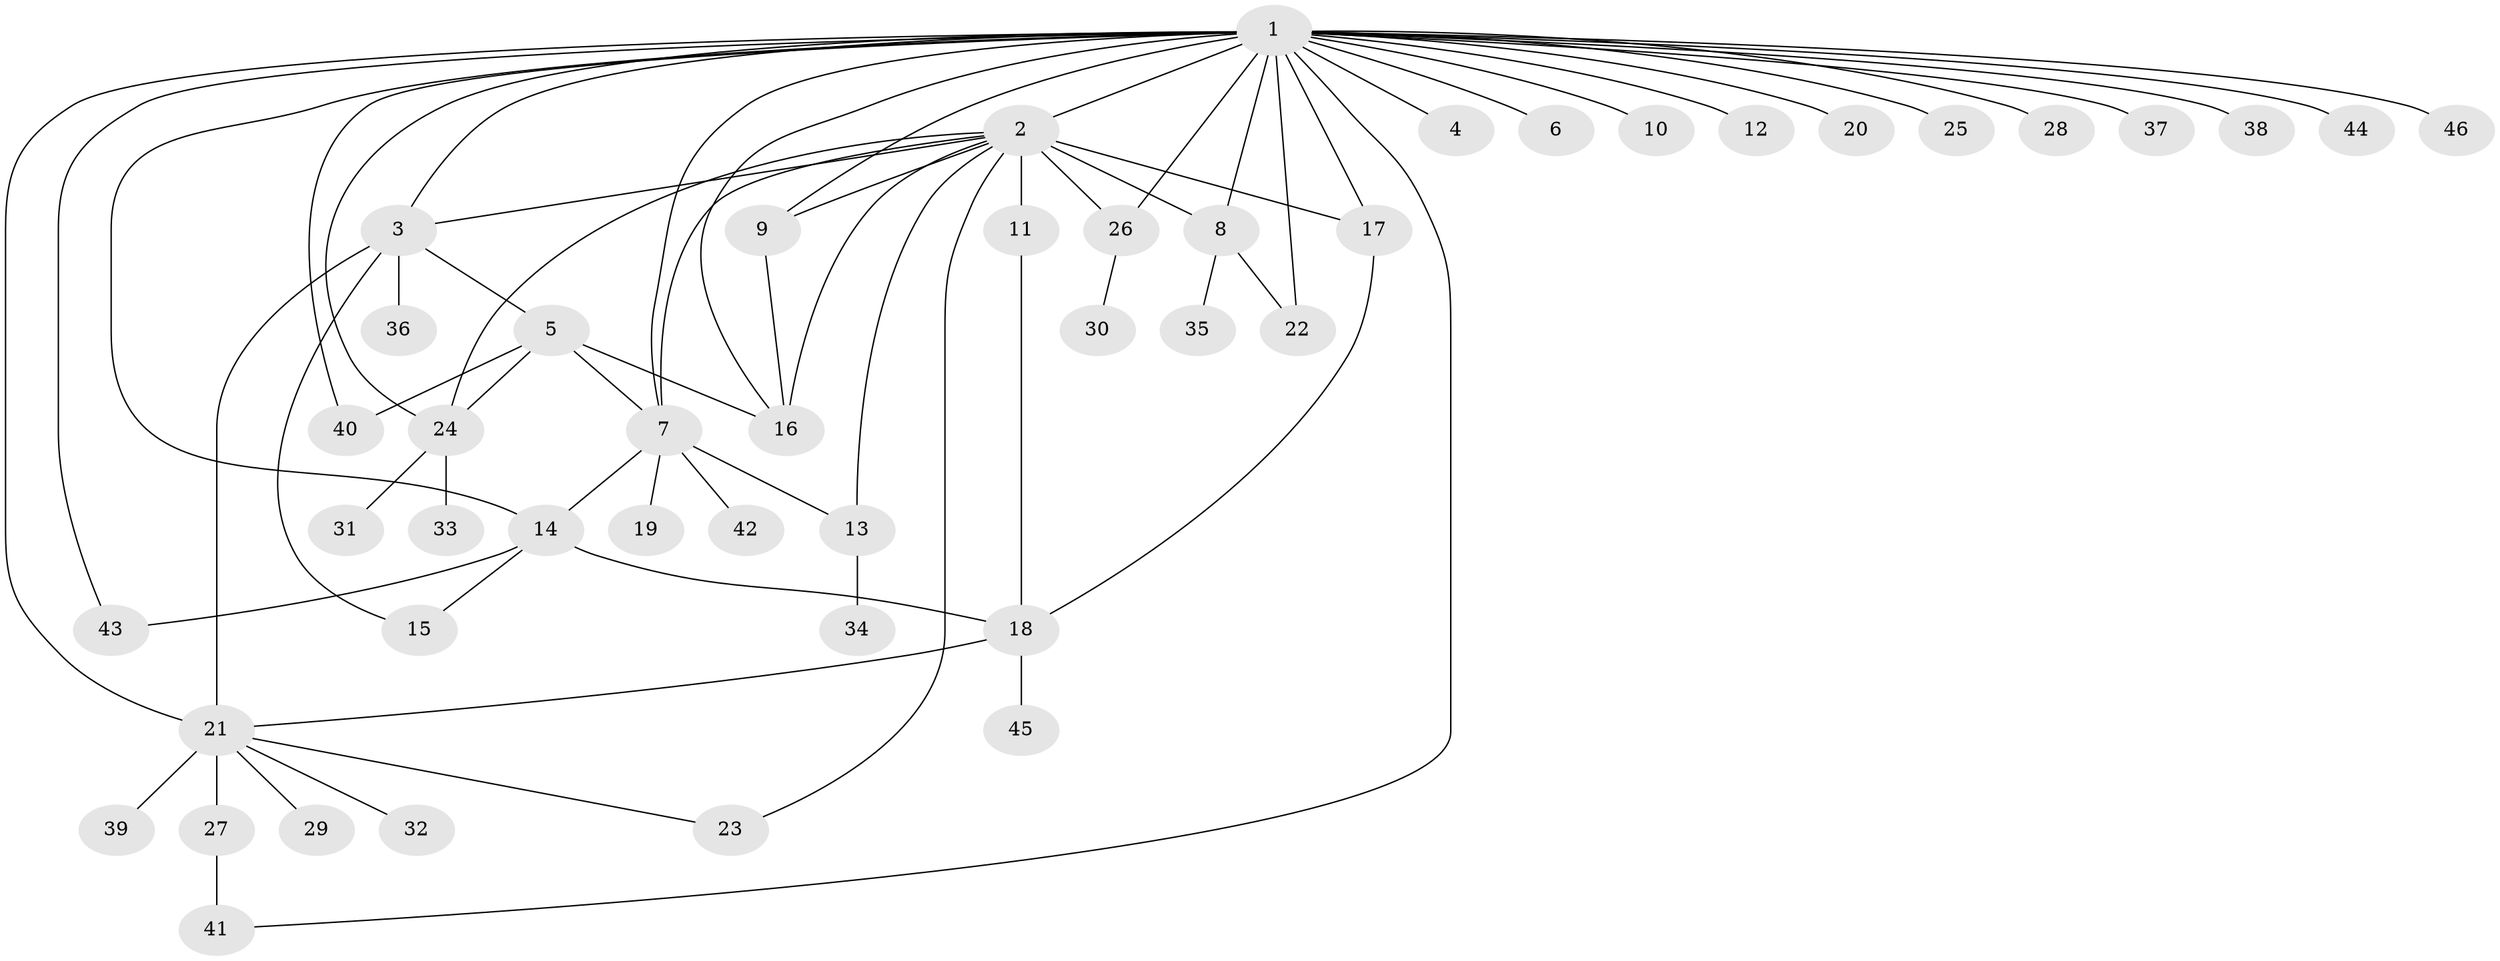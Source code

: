 // original degree distribution, {33: 0.010869565217391304, 22: 0.010869565217391304, 11: 0.010869565217391304, 1: 0.5, 6: 0.03260869565217391, 9: 0.010869565217391304, 2: 0.22826086956521738, 5: 0.043478260869565216, 4: 0.05434782608695652, 3: 0.09782608695652174}
// Generated by graph-tools (version 1.1) at 2025/35/03/09/25 02:35:47]
// undirected, 46 vertices, 69 edges
graph export_dot {
graph [start="1"]
  node [color=gray90,style=filled];
  1;
  2;
  3;
  4;
  5;
  6;
  7;
  8;
  9;
  10;
  11;
  12;
  13;
  14;
  15;
  16;
  17;
  18;
  19;
  20;
  21;
  22;
  23;
  24;
  25;
  26;
  27;
  28;
  29;
  30;
  31;
  32;
  33;
  34;
  35;
  36;
  37;
  38;
  39;
  40;
  41;
  42;
  43;
  44;
  45;
  46;
  1 -- 2 [weight=1.0];
  1 -- 3 [weight=1.0];
  1 -- 4 [weight=1.0];
  1 -- 6 [weight=1.0];
  1 -- 7 [weight=1.0];
  1 -- 8 [weight=2.0];
  1 -- 9 [weight=1.0];
  1 -- 10 [weight=1.0];
  1 -- 12 [weight=1.0];
  1 -- 14 [weight=1.0];
  1 -- 16 [weight=1.0];
  1 -- 17 [weight=1.0];
  1 -- 20 [weight=1.0];
  1 -- 21 [weight=2.0];
  1 -- 22 [weight=2.0];
  1 -- 24 [weight=1.0];
  1 -- 25 [weight=1.0];
  1 -- 26 [weight=1.0];
  1 -- 28 [weight=1.0];
  1 -- 37 [weight=1.0];
  1 -- 38 [weight=1.0];
  1 -- 40 [weight=1.0];
  1 -- 41 [weight=1.0];
  1 -- 43 [weight=1.0];
  1 -- 44 [weight=1.0];
  1 -- 46 [weight=1.0];
  2 -- 3 [weight=1.0];
  2 -- 7 [weight=1.0];
  2 -- 8 [weight=1.0];
  2 -- 9 [weight=1.0];
  2 -- 11 [weight=7.0];
  2 -- 13 [weight=1.0];
  2 -- 16 [weight=2.0];
  2 -- 17 [weight=1.0];
  2 -- 23 [weight=1.0];
  2 -- 24 [weight=1.0];
  2 -- 26 [weight=1.0];
  3 -- 5 [weight=1.0];
  3 -- 15 [weight=1.0];
  3 -- 21 [weight=5.0];
  3 -- 36 [weight=1.0];
  5 -- 7 [weight=1.0];
  5 -- 16 [weight=1.0];
  5 -- 24 [weight=1.0];
  5 -- 40 [weight=1.0];
  7 -- 13 [weight=1.0];
  7 -- 14 [weight=1.0];
  7 -- 19 [weight=1.0];
  7 -- 42 [weight=2.0];
  8 -- 22 [weight=1.0];
  8 -- 35 [weight=1.0];
  9 -- 16 [weight=1.0];
  11 -- 18 [weight=1.0];
  13 -- 34 [weight=1.0];
  14 -- 15 [weight=1.0];
  14 -- 18 [weight=1.0];
  14 -- 43 [weight=1.0];
  17 -- 18 [weight=1.0];
  18 -- 21 [weight=1.0];
  18 -- 45 [weight=2.0];
  21 -- 23 [weight=1.0];
  21 -- 27 [weight=1.0];
  21 -- 29 [weight=1.0];
  21 -- 32 [weight=1.0];
  21 -- 39 [weight=1.0];
  24 -- 31 [weight=1.0];
  24 -- 33 [weight=1.0];
  26 -- 30 [weight=2.0];
  27 -- 41 [weight=2.0];
}

